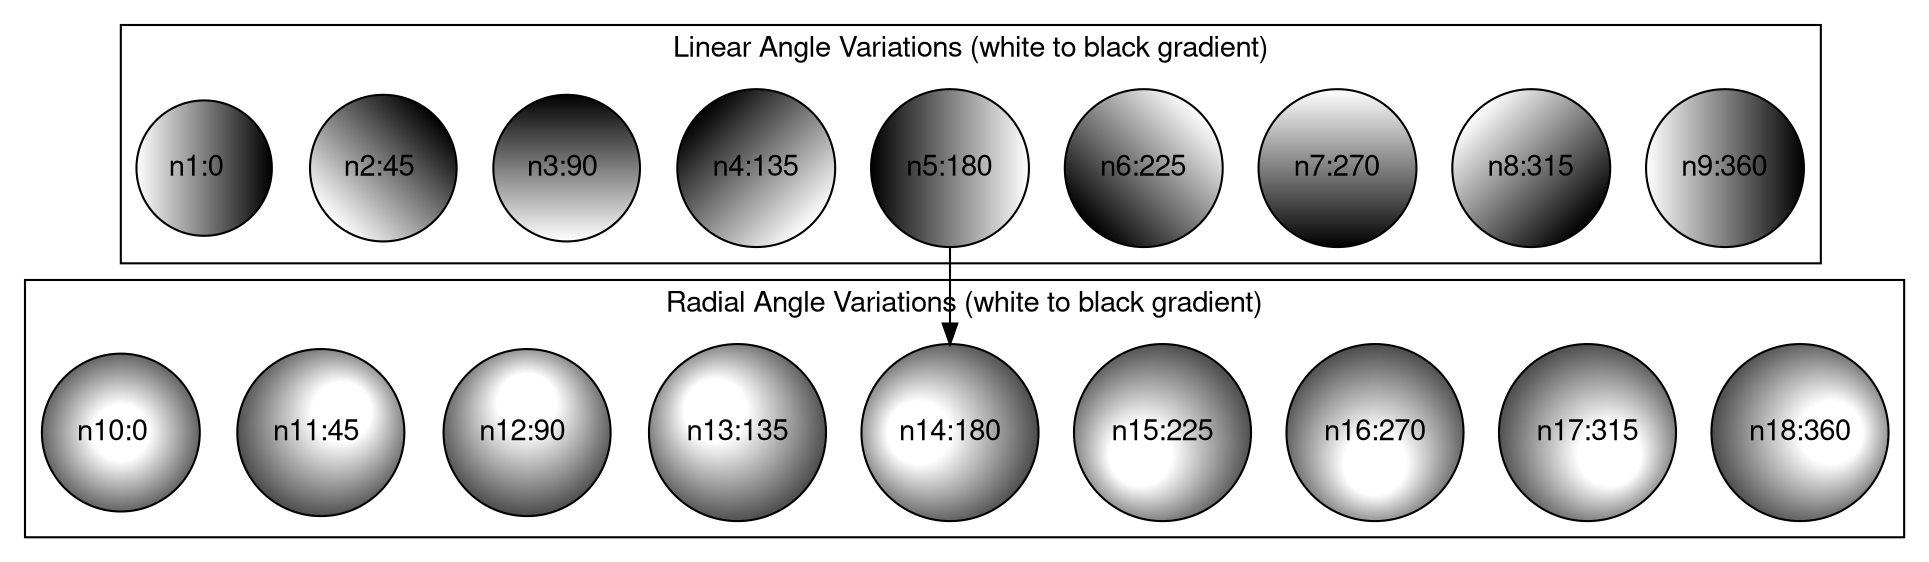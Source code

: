 digraph {
  bgcolor="transparent";
  fontname="Helvetica,Arial,sans-serif";
  node [fontname="Helvetica,Arial,sans-serif"];
  edge [fontname="Helvetica,Arial,sans-serif"];
  node [shape="circle", fillcolor="white:black", fontcolor="black"];
  
  subgraph cluster_1 {
    label="Linear Angle Variations (white to black gradient)";
    node [style="filled"];
    n9 [gradientangle=360, label="n9:360"];
    n8 [gradientangle=315, label="n8:315"];
    n7 [gradientangle=270, label="n7:270"];
    n6 [gradientangle=225, label="n6:225"];
    n5 [gradientangle=180, label="n5:180"];
    n4 [gradientangle=135, label="n4:135"];
    n3 [gradientangle=90, label="n3:90 "];
    n2 [gradientangle=45, label="n2:45 "];
    n1 [gradientangle=0, label="n1:0  "];

  }

  
  subgraph cluster_2 {
    label="Radial Angle Variations (white to black gradient)";
    node [style="radial"];
    n18 [gradientangle=360, label="n18:360"];
    n17 [gradientangle=315, label="n17:315"];
    n16 [gradientangle=270, label="n16:270"];
    n15 [gradientangle=225, label="n15:225"];
    n14 [gradientangle=180, label="n14:180"];
    n13 [gradientangle=135, label="n13:135"];
    n12 [gradientangle=90, label="n12:90 "];
    n11 [gradientangle=45, label="n11:45 "];
    n10 [gradientangle=0, label="n10:0  "];

  }

  n5 -> n14;

}
